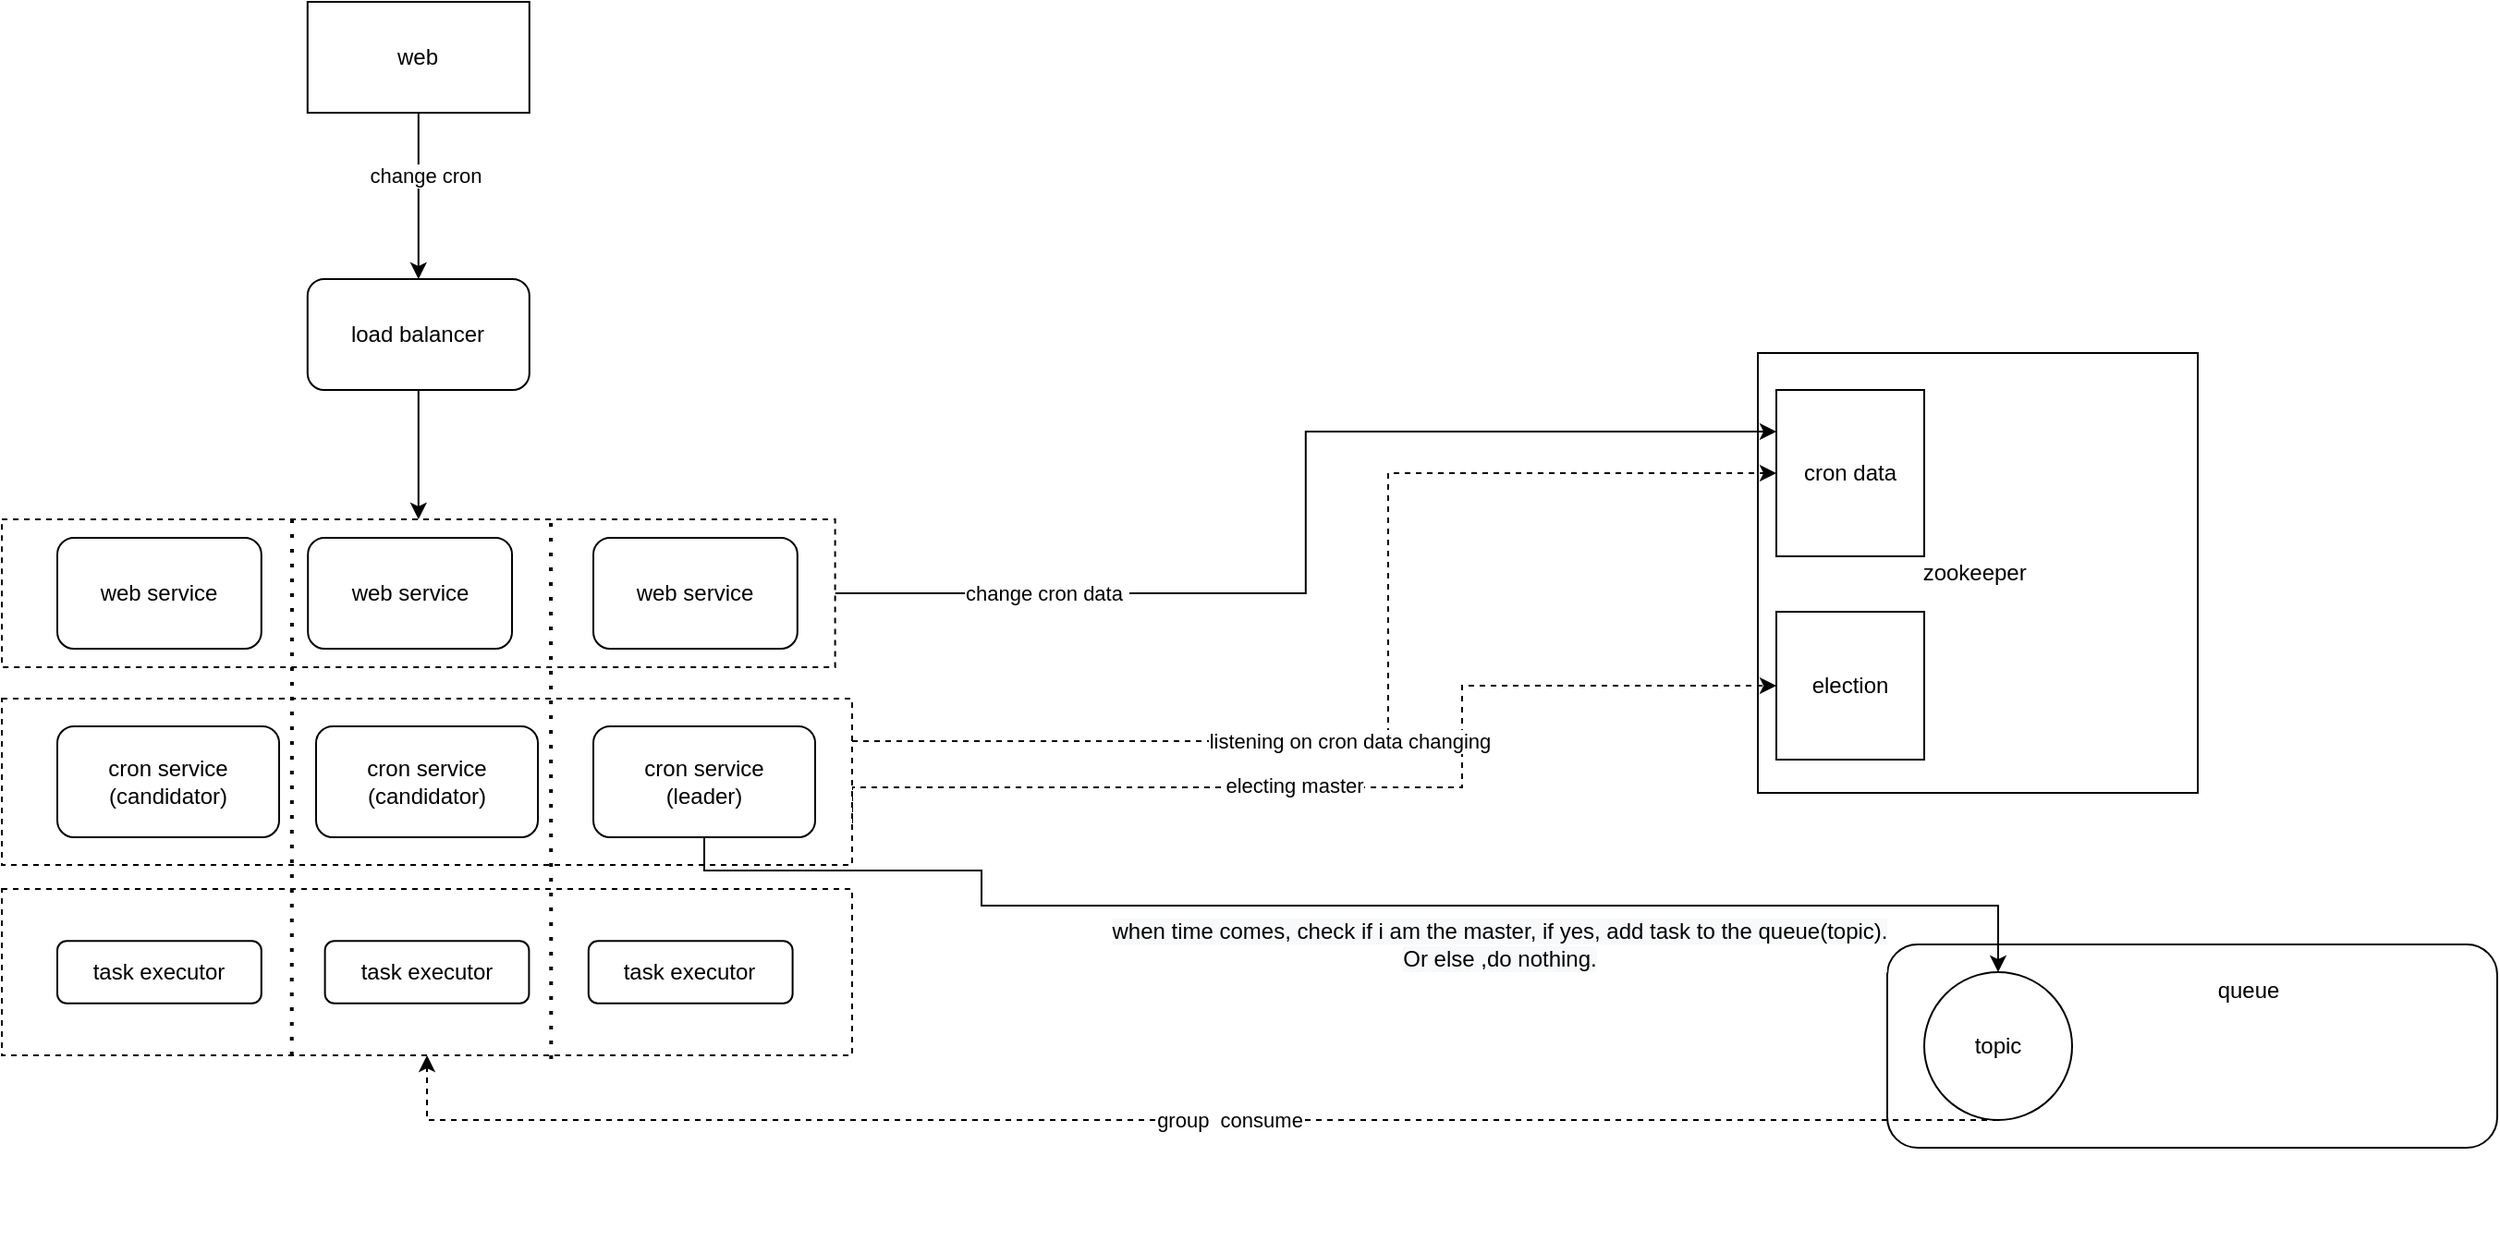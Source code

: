 <mxfile version="16.5.1" type="device"><diagram id="MoSNf7TvN-OesM7nfL_O" name="第 1 页"><mxGraphModel dx="1422" dy="888" grid="1" gridSize="10" guides="1" tooltips="1" connect="1" arrows="1" fold="1" page="1" pageScale="1" pageWidth="5000" pageHeight="5000" math="0" shadow="0"><root><mxCell id="0"/><mxCell id="1" parent="0"/><mxCell id="6oLsBZsy1Y-qRpRHD3mg-50" value="" style="group" parent="1" vertex="1" connectable="0"><mxGeometry x="1260" y="280" width="238" height="238" as="geometry"/></mxCell><mxCell id="6oLsBZsy1Y-qRpRHD3mg-16" value="zookeeper&amp;nbsp;" style="whiteSpace=wrap;html=1;aspect=fixed;" parent="6oLsBZsy1Y-qRpRHD3mg-50" vertex="1"><mxGeometry width="238" height="238" as="geometry"/></mxCell><mxCell id="6oLsBZsy1Y-qRpRHD3mg-49" value="cron data" style="rounded=0;whiteSpace=wrap;html=1;" parent="6oLsBZsy1Y-qRpRHD3mg-50" vertex="1"><mxGeometry x="10" y="20" width="80" height="90" as="geometry"/></mxCell><mxCell id="6oLsBZsy1Y-qRpRHD3mg-62" value="election" style="whiteSpace=wrap;html=1;aspect=fixed;" parent="6oLsBZsy1Y-qRpRHD3mg-50" vertex="1"><mxGeometry x="10" y="140" width="80" height="80" as="geometry"/></mxCell><mxCell id="6oLsBZsy1Y-qRpRHD3mg-63" style="edgeStyle=orthogonalEdgeStyle;rounded=0;orthogonalLoop=1;jettySize=auto;html=1;exitX=1;exitY=0.75;exitDx=0;exitDy=0;entryX=0;entryY=0.5;entryDx=0;entryDy=0;dashed=1;" parent="1" source="6oLsBZsy1Y-qRpRHD3mg-56" target="6oLsBZsy1Y-qRpRHD3mg-62" edge="1"><mxGeometry relative="1" as="geometry"><Array as="points"><mxPoint x="770" y="515"/><mxPoint x="1100" y="515"/><mxPoint x="1100" y="460"/></Array></mxGeometry></mxCell><mxCell id="6oLsBZsy1Y-qRpRHD3mg-64" value="electing master" style="edgeLabel;html=1;align=center;verticalAlign=middle;resizable=0;points=[];" parent="6oLsBZsy1Y-qRpRHD3mg-63" vertex="1" connectable="0"><mxGeometry x="-0.101" y="2" relative="1" as="geometry"><mxPoint y="1" as="offset"/></mxGeometry></mxCell><mxCell id="6oLsBZsy1Y-qRpRHD3mg-56" value="" style="rounded=0;whiteSpace=wrap;html=1;dashed=1;container=0;" parent="1" vertex="1"><mxGeometry x="310" y="467" width="460" height="90" as="geometry"/></mxCell><mxCell id="6oLsBZsy1Y-qRpRHD3mg-60" style="edgeStyle=orthogonalEdgeStyle;rounded=0;orthogonalLoop=1;jettySize=auto;html=1;exitX=1;exitY=0.5;exitDx=0;exitDy=0;entryX=0;entryY=0.25;entryDx=0;entryDy=0;" parent="1" source="6oLsBZsy1Y-qRpRHD3mg-47" target="6oLsBZsy1Y-qRpRHD3mg-49" edge="1"><mxGeometry relative="1" as="geometry"/></mxCell><mxCell id="6oLsBZsy1Y-qRpRHD3mg-82" value="change cron data&amp;nbsp;" style="edgeLabel;html=1;align=center;verticalAlign=middle;resizable=0;points=[];" parent="6oLsBZsy1Y-qRpRHD3mg-60" vertex="1" connectable="0"><mxGeometry x="-0.62" relative="1" as="geometry"><mxPoint as="offset"/></mxGeometry></mxCell><mxCell id="6oLsBZsy1Y-qRpRHD3mg-35" value="" style="group" parent="1" vertex="1" connectable="0"><mxGeometry x="1330" y="600" width="330" height="110" as="geometry"/></mxCell><mxCell id="6oLsBZsy1Y-qRpRHD3mg-5" value="" style="rounded=1;whiteSpace=wrap;html=1;" parent="6oLsBZsy1Y-qRpRHD3mg-35" vertex="1"><mxGeometry width="330" height="110" as="geometry"/></mxCell><mxCell id="6oLsBZsy1Y-qRpRHD3mg-7" value="topic" style="ellipse;whiteSpace=wrap;html=1;aspect=fixed;" parent="6oLsBZsy1Y-qRpRHD3mg-35" vertex="1"><mxGeometry x="20" y="15" width="80" height="80" as="geometry"/></mxCell><mxCell id="6oLsBZsy1Y-qRpRHD3mg-6" value="queue" style="text;html=1;align=center;verticalAlign=middle;resizable=0;points=[];autosize=1;strokeColor=none;fillColor=none;" parent="6oLsBZsy1Y-qRpRHD3mg-35" vertex="1"><mxGeometry x="170" y="15" width="50" height="20" as="geometry"/></mxCell><mxCell id="6oLsBZsy1Y-qRpRHD3mg-31" style="edgeStyle=orthogonalEdgeStyle;rounded=0;orthogonalLoop=1;jettySize=auto;html=1;exitX=0.5;exitY=1;exitDx=0;exitDy=0;dashed=1;" parent="1" source="6oLsBZsy1Y-qRpRHD3mg-7" target="6oLsBZsy1Y-qRpRHD3mg-29" edge="1"><mxGeometry relative="1" as="geometry"><Array as="points"><mxPoint x="540" y="695"/></Array></mxGeometry></mxCell><mxCell id="6oLsBZsy1Y-qRpRHD3mg-36" value="group&amp;nbsp; consume" style="edgeLabel;html=1;align=center;verticalAlign=middle;resizable=0;points=[];" parent="6oLsBZsy1Y-qRpRHD3mg-31" vertex="1" connectable="0"><mxGeometry x="-0.629" y="3" relative="1" as="geometry"><mxPoint x="-252" y="-3" as="offset"/></mxGeometry></mxCell><mxCell id="6oLsBZsy1Y-qRpRHD3mg-8" value="cron service&lt;br&gt;(candidator)" style="rounded=1;whiteSpace=wrap;html=1;" parent="1" vertex="1"><mxGeometry x="340" y="482" width="120" height="60" as="geometry"/></mxCell><mxCell id="6oLsBZsy1Y-qRpRHD3mg-13" style="edgeStyle=orthogonalEdgeStyle;rounded=0;orthogonalLoop=1;jettySize=auto;html=1;exitX=0.5;exitY=1;exitDx=0;exitDy=0;entryX=0.5;entryY=0;entryDx=0;entryDy=0;" parent="1" source="6oLsBZsy1Y-qRpRHD3mg-10" target="6oLsBZsy1Y-qRpRHD3mg-7" edge="1"><mxGeometry relative="1" as="geometry"><Array as="points"><mxPoint x="690" y="560"/><mxPoint x="840" y="560"/><mxPoint x="840" y="579"/><mxPoint x="1390" y="579"/></Array></mxGeometry></mxCell><mxCell id="6oLsBZsy1Y-qRpRHD3mg-73" value="&lt;span style=&quot;font-size: 12px ; background-color: rgb(248 , 249 , 250)&quot;&gt;when time comes, check if i am the master, if yes, add task to the queue(topic).&lt;/span&gt;&lt;br style=&quot;font-size: 12px ; background-color: rgb(248 , 249 , 250)&quot;&gt;&lt;span style=&quot;font-size: 12px ; background-color: rgb(248 , 249 , 250)&quot;&gt;Or else ,do nothing.&lt;/span&gt;" style="edgeLabel;html=1;align=center;verticalAlign=middle;resizable=0;points=[];" parent="6oLsBZsy1Y-qRpRHD3mg-13" vertex="1" connectable="0"><mxGeometry x="-0.022" y="3" relative="1" as="geometry"><mxPoint x="89" y="24" as="offset"/></mxGeometry></mxCell><mxCell id="6oLsBZsy1Y-qRpRHD3mg-9" value="cron service&lt;br&gt;(candidator)" style="rounded=1;whiteSpace=wrap;html=1;" parent="1" vertex="1"><mxGeometry x="480" y="482" width="120" height="60" as="geometry"/></mxCell><mxCell id="6oLsBZsy1Y-qRpRHD3mg-10" value="cron service&lt;br&gt;(leader)" style="rounded=1;whiteSpace=wrap;html=1;" parent="1" vertex="1"><mxGeometry x="630" y="482" width="120" height="60" as="geometry"/></mxCell><mxCell id="6oLsBZsy1Y-qRpRHD3mg-33" value="" style="group" parent="1" vertex="1" connectable="0"><mxGeometry x="310" y="570" width="460" height="190" as="geometry"/></mxCell><mxCell id="6oLsBZsy1Y-qRpRHD3mg-29" value="" style="rounded=0;whiteSpace=wrap;html=1;dashed=1;container=0;" parent="6oLsBZsy1Y-qRpRHD3mg-33" vertex="1"><mxGeometry width="460" height="90" as="geometry"/></mxCell><mxCell id="6oLsBZsy1Y-qRpRHD3mg-15" value="task executor" style="rounded=1;whiteSpace=wrap;html=1;" parent="6oLsBZsy1Y-qRpRHD3mg-33" vertex="1"><mxGeometry x="30" y="28.125" width="110.4" height="33.75" as="geometry"/></mxCell><mxCell id="6oLsBZsy1Y-qRpRHD3mg-26" value="task executor" style="rounded=1;whiteSpace=wrap;html=1;" parent="6oLsBZsy1Y-qRpRHD3mg-33" vertex="1"><mxGeometry x="174.8" y="28.125" width="110.4" height="33.75" as="geometry"/></mxCell><mxCell id="6oLsBZsy1Y-qRpRHD3mg-27" value="task executor" style="rounded=1;whiteSpace=wrap;html=1;" parent="6oLsBZsy1Y-qRpRHD3mg-33" vertex="1"><mxGeometry x="317.4" y="28.125" width="110.4" height="33.75" as="geometry"/></mxCell><mxCell id="6oLsBZsy1Y-qRpRHD3mg-48" value="" style="edgeStyle=orthogonalEdgeStyle;rounded=0;orthogonalLoop=1;jettySize=auto;html=1;entryX=0.5;entryY=0;entryDx=0;entryDy=0;" parent="1" source="6oLsBZsy1Y-qRpRHD3mg-44" target="6oLsBZsy1Y-qRpRHD3mg-47" edge="1"><mxGeometry relative="1" as="geometry"><mxPoint x="1070" y="260" as="targetPoint"/></mxGeometry></mxCell><mxCell id="6oLsBZsy1Y-qRpRHD3mg-44" value="load balancer" style="rounded=1;whiteSpace=wrap;html=1;" parent="1" vertex="1"><mxGeometry x="475.4" y="240" width="120" height="60" as="geometry"/></mxCell><mxCell id="6oLsBZsy1Y-qRpRHD3mg-46" value="" style="edgeStyle=orthogonalEdgeStyle;rounded=0;orthogonalLoop=1;jettySize=auto;html=1;" parent="1" source="6oLsBZsy1Y-qRpRHD3mg-45" target="6oLsBZsy1Y-qRpRHD3mg-44" edge="1"><mxGeometry relative="1" as="geometry"/></mxCell><mxCell id="6oLsBZsy1Y-qRpRHD3mg-72" value="change cron" style="edgeLabel;html=1;align=center;verticalAlign=middle;resizable=0;points=[];" parent="6oLsBZsy1Y-qRpRHD3mg-46" vertex="1" connectable="0"><mxGeometry x="-0.244" y="3" relative="1" as="geometry"><mxPoint as="offset"/></mxGeometry></mxCell><mxCell id="6oLsBZsy1Y-qRpRHD3mg-45" value="web" style="rounded=0;whiteSpace=wrap;html=1;" parent="1" vertex="1"><mxGeometry x="475.4" y="90" width="120" height="60" as="geometry"/></mxCell><mxCell id="6oLsBZsy1Y-qRpRHD3mg-57" style="edgeStyle=orthogonalEdgeStyle;rounded=0;orthogonalLoop=1;jettySize=auto;html=1;entryX=0;entryY=0.5;entryDx=0;entryDy=0;dashed=1;" parent="1" source="6oLsBZsy1Y-qRpRHD3mg-56" target="6oLsBZsy1Y-qRpRHD3mg-49" edge="1"><mxGeometry relative="1" as="geometry"><Array as="points"><mxPoint x="1060" y="490"/><mxPoint x="1060" y="345"/></Array></mxGeometry></mxCell><mxCell id="6oLsBZsy1Y-qRpRHD3mg-58" value="listening on cron data changing" style="edgeLabel;html=1;align=center;verticalAlign=middle;resizable=0;points=[];" parent="6oLsBZsy1Y-qRpRHD3mg-57" vertex="1" connectable="0"><mxGeometry x="-0.167" relative="1" as="geometry"><mxPoint as="offset"/></mxGeometry></mxCell><mxCell id="6oLsBZsy1Y-qRpRHD3mg-66" value="" style="group;dashed=1;opacity=0;" parent="1" vertex="1" connectable="0"><mxGeometry x="310" y="370" width="460" height="80" as="geometry"/></mxCell><mxCell id="6oLsBZsy1Y-qRpRHD3mg-47" value="" style="rounded=0;whiteSpace=wrap;html=1;dashed=1;container=0;" parent="6oLsBZsy1Y-qRpRHD3mg-66" vertex="1"><mxGeometry width="450.8" height="80" as="geometry"/></mxCell><mxCell id="6oLsBZsy1Y-qRpRHD3mg-40" value="web service" style="rounded=1;whiteSpace=wrap;html=1;" parent="6oLsBZsy1Y-qRpRHD3mg-66" vertex="1"><mxGeometry x="30" y="10" width="110.4" height="60" as="geometry"/></mxCell><mxCell id="6oLsBZsy1Y-qRpRHD3mg-42" value="web service" style="rounded=1;whiteSpace=wrap;html=1;" parent="6oLsBZsy1Y-qRpRHD3mg-66" vertex="1"><mxGeometry x="165.6" y="10" width="110.4" height="60" as="geometry"/></mxCell><mxCell id="6oLsBZsy1Y-qRpRHD3mg-43" value="web service" style="rounded=1;whiteSpace=wrap;html=1;" parent="6oLsBZsy1Y-qRpRHD3mg-66" vertex="1"><mxGeometry x="320.0" y="10" width="110.4" height="60" as="geometry"/></mxCell><mxCell id="6oLsBZsy1Y-qRpRHD3mg-80" value="" style="endArrow=none;dashed=1;html=1;dashPattern=1 3;strokeWidth=2;rounded=0;exitX=0.341;exitY=1;exitDx=0;exitDy=0;exitPerimeter=0;" parent="1" source="6oLsBZsy1Y-qRpRHD3mg-29" edge="1"><mxGeometry width="50" height="50" relative="1" as="geometry"><mxPoint x="460" y="750" as="sourcePoint"/><mxPoint x="467" y="370" as="targetPoint"/></mxGeometry></mxCell><mxCell id="6oLsBZsy1Y-qRpRHD3mg-81" value="" style="endArrow=none;dashed=1;html=1;dashPattern=1 3;strokeWidth=2;rounded=0;exitX=0.646;exitY=1.022;exitDx=0;exitDy=0;exitPerimeter=0;" parent="1" source="6oLsBZsy1Y-qRpRHD3mg-29" edge="1"><mxGeometry width="50" height="50" relative="1" as="geometry"><mxPoint x="750" y="530" as="sourcePoint"/><mxPoint x="607" y="370" as="targetPoint"/></mxGeometry></mxCell></root></mxGraphModel></diagram></mxfile>